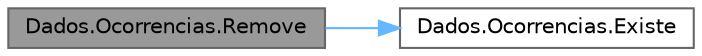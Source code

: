 digraph "Dados.Ocorrencias.Remove"
{
 // LATEX_PDF_SIZE
  bgcolor="transparent";
  edge [fontname=Helvetica,fontsize=10,labelfontname=Helvetica,labelfontsize=10];
  node [fontname=Helvetica,fontsize=10,shape=box,height=0.2,width=0.4];
  rankdir="LR";
  Node1 [id="Node000001",label="Dados.Ocorrencias.Remove",height=0.2,width=0.4,color="gray40", fillcolor="grey60", style="filled", fontcolor="black",tooltip="Funcao que remove uma determinada ocorrencia de um dicionario de ocorrencias."];
  Node1 -> Node2 [id="edge1_Node000001_Node000002",color="steelblue1",style="solid",tooltip=" "];
  Node2 [id="Node000002",label="Dados.Ocorrencias.Existe",height=0.2,width=0.4,color="grey40", fillcolor="white", style="filled",URL="$class_dados_1_1_ocorrencias.html#a20a96fa2cf9f59ff7b28be5bb2e07073",tooltip="Funcao que verifica se existe uma determinada ocorrencia num dicionario de ocorrencias."];
}

